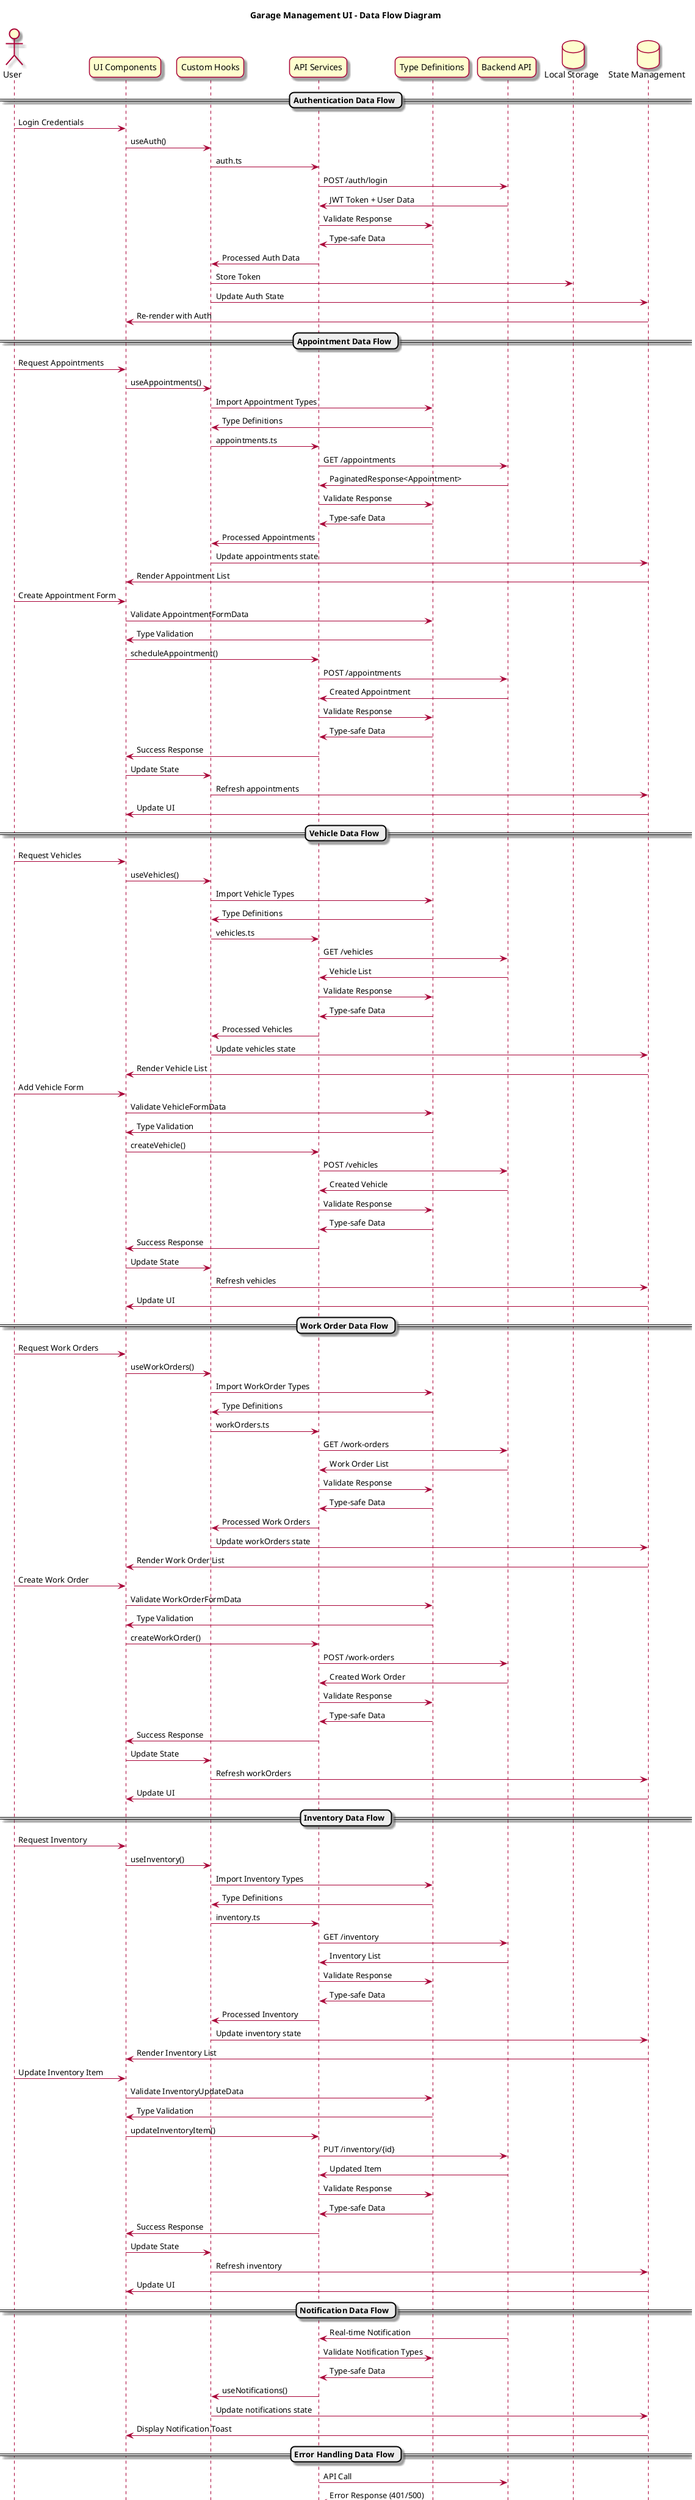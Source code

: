 @startuml Garage Management UI Data Flow Diagram

skin rose
skinparam roundcorner 15

title Garage Management UI - Data Flow Diagram

actor "User" as U
participant "UI Components" as UI
participant "Custom Hooks" as Hooks
participant "API Services" as API
participant "Type Definitions" as Types
participant "Backend API" as Backend
database "Local Storage" as Storage
database "State Management" as State

== Authentication Data Flow ==

U -> UI: Login Credentials
UI -> Hooks: useAuth()
Hooks -> API: auth.ts
API -> Backend: POST /auth/login
Backend -> API: JWT Token + User Data
API -> Types: Validate Response
Types -> API: Type-safe Data
API -> Hooks: Processed Auth Data
Hooks -> Storage: Store Token
Hooks -> State: Update Auth State
State -> UI: Re-render with Auth

== Appointment Data Flow ==

U -> UI: Request Appointments
UI -> Hooks: useAppointments()
Hooks -> Types: Import Appointment Types
Types -> Hooks: Type Definitions
Hooks -> API: appointments.ts
API -> Backend: GET /appointments
Backend -> API: PaginatedResponse<Appointment>
API -> Types: Validate Response
Types -> API: Type-safe Data
API -> Hooks: Processed Appointments
Hooks -> State: Update appointments state
State -> UI: Render Appointment List

U -> UI: Create Appointment Form
UI -> Types: Validate AppointmentFormData
Types -> UI: Type Validation
UI -> API: scheduleAppointment()
API -> Backend: POST /appointments
Backend -> API: Created Appointment
API -> Types: Validate Response
Types -> API: Type-safe Data
API -> UI: Success Response
UI -> Hooks: Update State
Hooks -> State: Refresh appointments
State -> UI: Update UI

== Vehicle Data Flow ==

U -> UI: Request Vehicles
UI -> Hooks: useVehicles()
Hooks -> Types: Import Vehicle Types
Types -> Hooks: Type Definitions
Hooks -> API: vehicles.ts
API -> Backend: GET /vehicles
Backend -> API: Vehicle List
API -> Types: Validate Response
Types -> API: Type-safe Data
API -> Hooks: Processed Vehicles
Hooks -> State: Update vehicles state
State -> UI: Render Vehicle List

U -> UI: Add Vehicle Form
UI -> Types: Validate VehicleFormData
Types -> UI: Type Validation
UI -> API: createVehicle()
API -> Backend: POST /vehicles
Backend -> API: Created Vehicle
API -> Types: Validate Response
Types -> API: Type-safe Data
API -> UI: Success Response
UI -> Hooks: Update State
Hooks -> State: Refresh vehicles
State -> UI: Update UI

== Work Order Data Flow ==

U -> UI: Request Work Orders
UI -> Hooks: useWorkOrders()
Hooks -> Types: Import WorkOrder Types
Types -> Hooks: Type Definitions
Hooks -> API: workOrders.ts
API -> Backend: GET /work-orders
Backend -> API: Work Order List
API -> Types: Validate Response
Types -> API: Type-safe Data
API -> Hooks: Processed Work Orders
Hooks -> State: Update workOrders state
State -> UI: Render Work Order List

U -> UI: Create Work Order
UI -> Types: Validate WorkOrderFormData
Types -> UI: Type Validation
UI -> API: createWorkOrder()
API -> Backend: POST /work-orders
Backend -> API: Created Work Order
API -> Types: Validate Response
Types -> API: Type-safe Data
API -> UI: Success Response
UI -> Hooks: Update State
Hooks -> State: Refresh workOrders
State -> UI: Update UI

== Inventory Data Flow ==

U -> UI: Request Inventory
UI -> Hooks: useInventory()
Hooks -> Types: Import Inventory Types
Types -> Hooks: Type Definitions
Hooks -> API: inventory.ts
API -> Backend: GET /inventory
Backend -> API: Inventory List
API -> Types: Validate Response
Types -> API: Type-safe Data
API -> Hooks: Processed Inventory
Hooks -> State: Update inventory state
State -> UI: Render Inventory List

U -> UI: Update Inventory Item
UI -> Types: Validate InventoryUpdateData
Types -> UI: Type Validation
UI -> API: updateInventoryItem()
API -> Backend: PUT /inventory/{id}
Backend -> API: Updated Item
API -> Types: Validate Response
Types -> API: Type-safe Data
API -> UI: Success Response
UI -> Hooks: Update State
Hooks -> State: Refresh inventory
State -> UI: Update UI

== Notification Data Flow ==

Backend -> API: Real-time Notification
API -> Types: Validate Notification Types
Types -> API: Type-safe Data
API -> Hooks: useNotifications()
Hooks -> State: Update notifications state
State -> UI: Display Notification Toast

== Error Handling Data Flow ==

API -> Backend: API Call
Backend -> API: Error Response (401/500)
API -> Types: Error Type Validation
Types -> API: Error Data
API -> Hooks: Handle Error
Hooks -> State: Set error state
State -> UI: Display Error Message

== Offline Data Flow ==

Hooks -> Storage: Cache Data
Storage -> Hooks: Retrieve Cached Data
Hooks -> State: Update with Cached Data
State -> UI: Render Cached Data

== Form Validation Data Flow ==

U -> UI: Form Input
UI -> Types: Real-time Validation
Types -> UI: Validation Result
UI -> State: Update Form State
State -> UI: Show Validation Errors

@enduml 